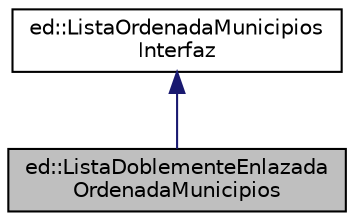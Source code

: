 digraph "ed::ListaDoblementeEnlazadaOrdenadaMunicipios"
{
  edge [fontname="Helvetica",fontsize="10",labelfontname="Helvetica",labelfontsize="10"];
  node [fontname="Helvetica",fontsize="10",shape=record];
  Node0 [label="ed::ListaDoblementeEnlazada\lOrdenadaMunicipios",height=0.2,width=0.4,color="black", fillcolor="grey75", style="filled", fontcolor="black"];
  Node1 -> Node0 [dir="back",color="midnightblue",fontsize="10",style="solid",fontname="Helvetica"];
  Node1 [label="ed::ListaOrdenadaMunicipios\lInterfaz",height=0.2,width=0.4,color="black", fillcolor="white", style="filled",URL="$classed_1_1ListaOrdenadaMunicipiosInterfaz.html",tooltip="Definición de la clase abstracta ListaOrdenadaMunicipiosInterfaz   Lista de nodos de municipios orden..."];
}
